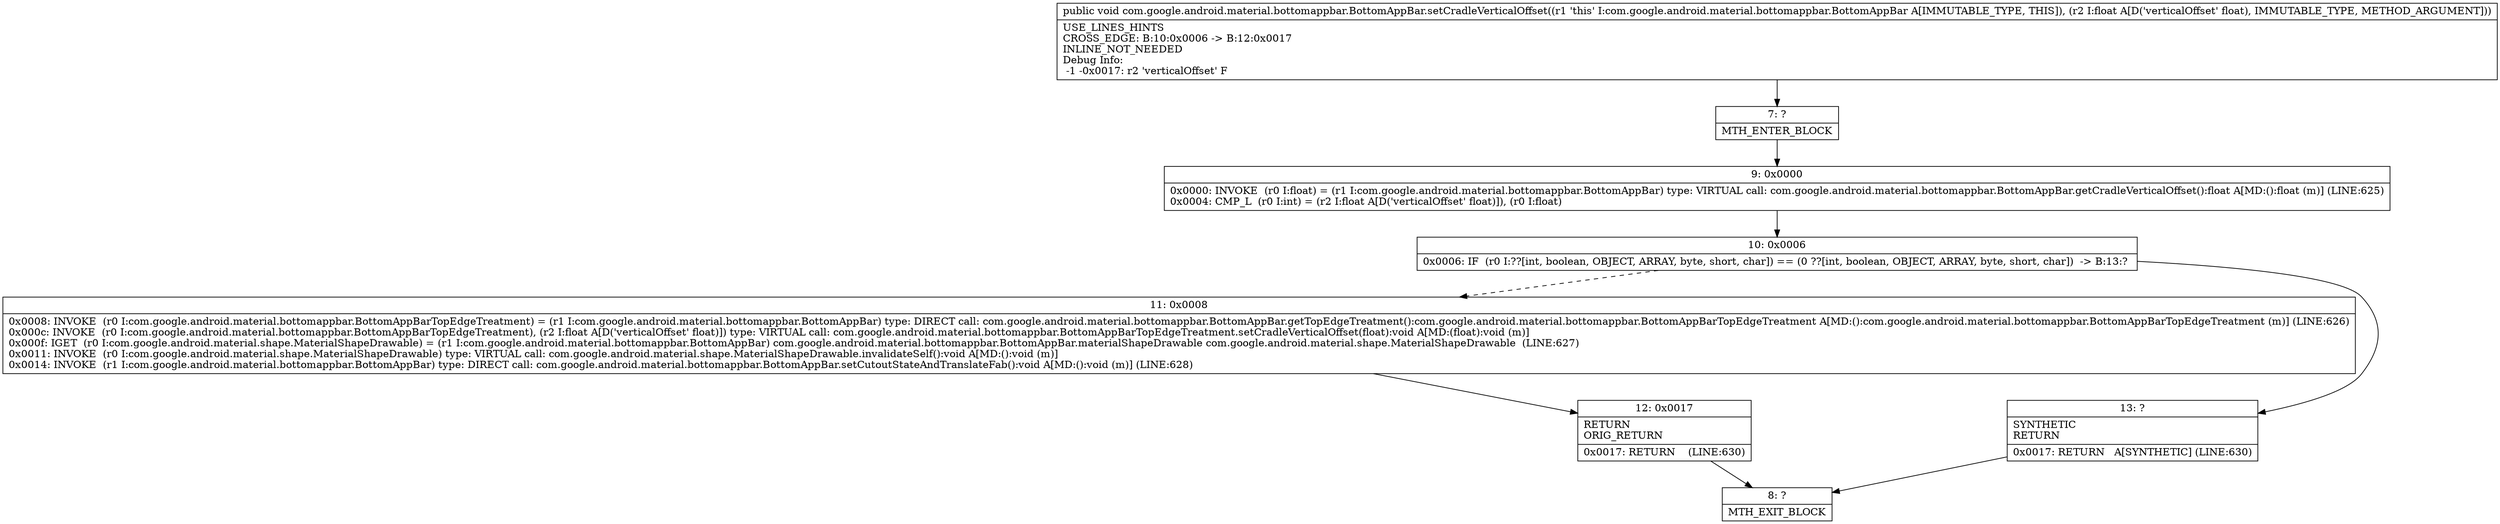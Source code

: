 digraph "CFG forcom.google.android.material.bottomappbar.BottomAppBar.setCradleVerticalOffset(F)V" {
Node_7 [shape=record,label="{7\:\ ?|MTH_ENTER_BLOCK\l}"];
Node_9 [shape=record,label="{9\:\ 0x0000|0x0000: INVOKE  (r0 I:float) = (r1 I:com.google.android.material.bottomappbar.BottomAppBar) type: VIRTUAL call: com.google.android.material.bottomappbar.BottomAppBar.getCradleVerticalOffset():float A[MD:():float (m)] (LINE:625)\l0x0004: CMP_L  (r0 I:int) = (r2 I:float A[D('verticalOffset' float)]), (r0 I:float) \l}"];
Node_10 [shape=record,label="{10\:\ 0x0006|0x0006: IF  (r0 I:??[int, boolean, OBJECT, ARRAY, byte, short, char]) == (0 ??[int, boolean, OBJECT, ARRAY, byte, short, char])  \-\> B:13:? \l}"];
Node_11 [shape=record,label="{11\:\ 0x0008|0x0008: INVOKE  (r0 I:com.google.android.material.bottomappbar.BottomAppBarTopEdgeTreatment) = (r1 I:com.google.android.material.bottomappbar.BottomAppBar) type: DIRECT call: com.google.android.material.bottomappbar.BottomAppBar.getTopEdgeTreatment():com.google.android.material.bottomappbar.BottomAppBarTopEdgeTreatment A[MD:():com.google.android.material.bottomappbar.BottomAppBarTopEdgeTreatment (m)] (LINE:626)\l0x000c: INVOKE  (r0 I:com.google.android.material.bottomappbar.BottomAppBarTopEdgeTreatment), (r2 I:float A[D('verticalOffset' float)]) type: VIRTUAL call: com.google.android.material.bottomappbar.BottomAppBarTopEdgeTreatment.setCradleVerticalOffset(float):void A[MD:(float):void (m)]\l0x000f: IGET  (r0 I:com.google.android.material.shape.MaterialShapeDrawable) = (r1 I:com.google.android.material.bottomappbar.BottomAppBar) com.google.android.material.bottomappbar.BottomAppBar.materialShapeDrawable com.google.android.material.shape.MaterialShapeDrawable  (LINE:627)\l0x0011: INVOKE  (r0 I:com.google.android.material.shape.MaterialShapeDrawable) type: VIRTUAL call: com.google.android.material.shape.MaterialShapeDrawable.invalidateSelf():void A[MD:():void (m)]\l0x0014: INVOKE  (r1 I:com.google.android.material.bottomappbar.BottomAppBar) type: DIRECT call: com.google.android.material.bottomappbar.BottomAppBar.setCutoutStateAndTranslateFab():void A[MD:():void (m)] (LINE:628)\l}"];
Node_12 [shape=record,label="{12\:\ 0x0017|RETURN\lORIG_RETURN\l|0x0017: RETURN    (LINE:630)\l}"];
Node_8 [shape=record,label="{8\:\ ?|MTH_EXIT_BLOCK\l}"];
Node_13 [shape=record,label="{13\:\ ?|SYNTHETIC\lRETURN\l|0x0017: RETURN   A[SYNTHETIC] (LINE:630)\l}"];
MethodNode[shape=record,label="{public void com.google.android.material.bottomappbar.BottomAppBar.setCradleVerticalOffset((r1 'this' I:com.google.android.material.bottomappbar.BottomAppBar A[IMMUTABLE_TYPE, THIS]), (r2 I:float A[D('verticalOffset' float), IMMUTABLE_TYPE, METHOD_ARGUMENT]))  | USE_LINES_HINTS\lCROSS_EDGE: B:10:0x0006 \-\> B:12:0x0017\lINLINE_NOT_NEEDED\lDebug Info:\l  \-1 \-0x0017: r2 'verticalOffset' F\l}"];
MethodNode -> Node_7;Node_7 -> Node_9;
Node_9 -> Node_10;
Node_10 -> Node_11[style=dashed];
Node_10 -> Node_13;
Node_11 -> Node_12;
Node_12 -> Node_8;
Node_13 -> Node_8;
}

